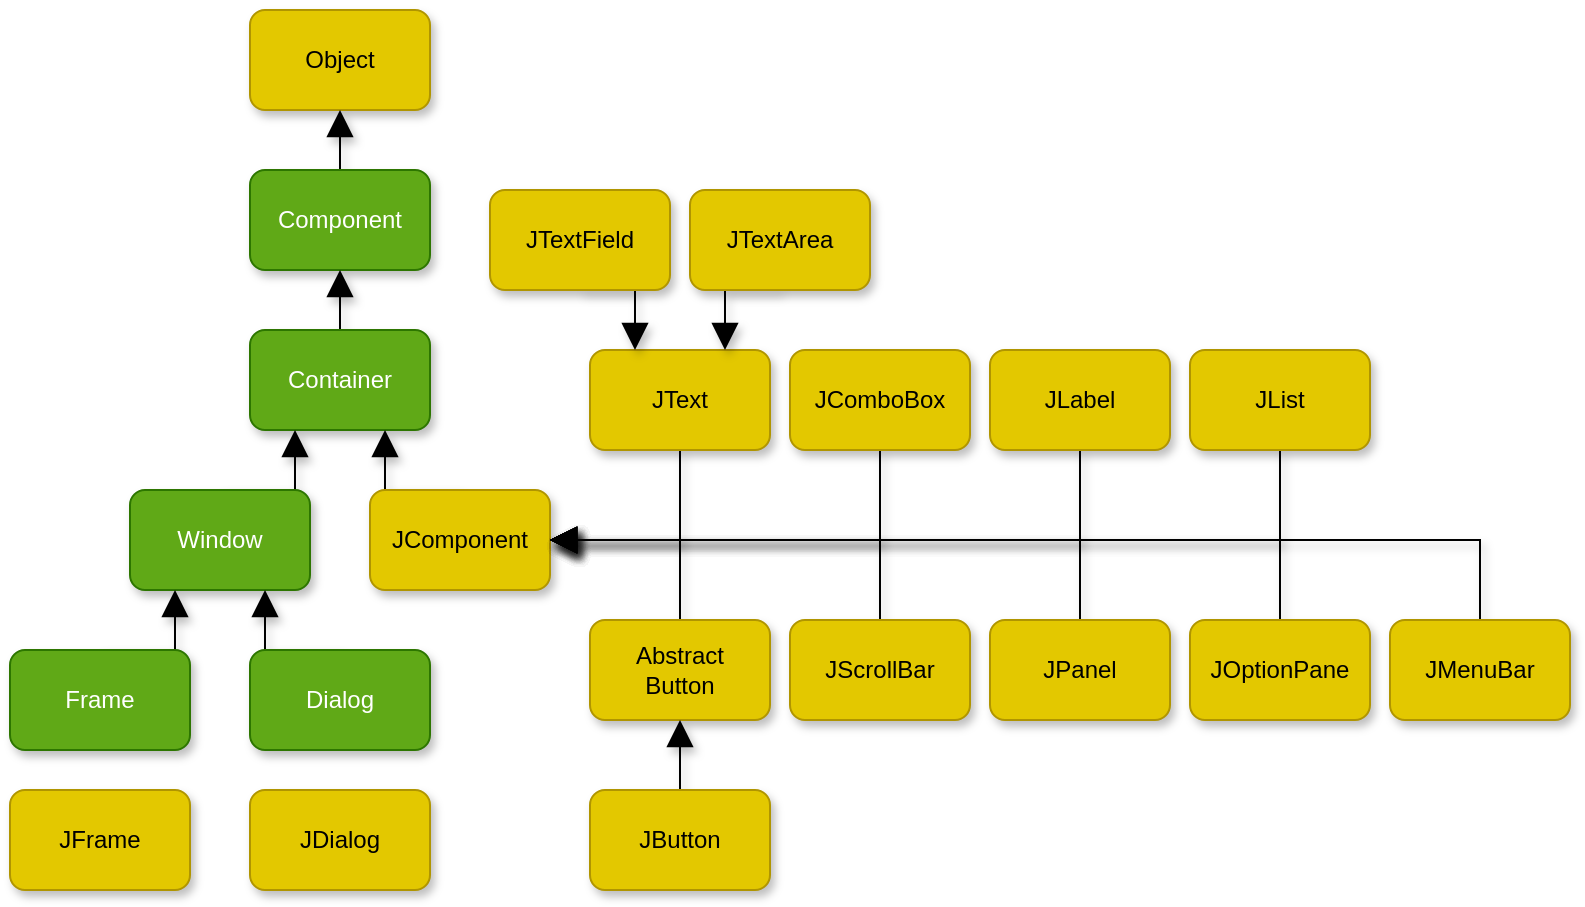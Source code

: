 <mxfile>
    <diagram id="Ya8YMaYbJMQ0FCPZlxUs" name="Page-1">
        <mxGraphModel dx="1702" dy="753" grid="1" gridSize="10" guides="1" tooltips="1" connect="1" arrows="1" fold="1" page="1" pageScale="1" pageWidth="850" pageHeight="1100" math="0" shadow="0">
            <root>
                <mxCell id="0"/>
                <mxCell id="1" parent="0"/>
                <mxCell id="2" value="Object" style="rounded=1;whiteSpace=wrap;html=1;fillColor=#e3c800;strokeColor=#B09500;fontColor=#000000;shadow=1;" vertex="1" parent="1">
                    <mxGeometry x="140" y="45" width="90" height="50" as="geometry"/>
                </mxCell>
                <mxCell id="23" style="edgeStyle=orthogonalEdgeStyle;rounded=0;orthogonalLoop=1;jettySize=auto;html=1;exitX=0.5;exitY=0;exitDx=0;exitDy=0;entryX=0.5;entryY=1;entryDx=0;entryDy=0;endArrow=block;endFill=1;endSize=11;shadow=1;" edge="1" parent="1" source="3" target="2">
                    <mxGeometry relative="1" as="geometry"/>
                </mxCell>
                <mxCell id="3" value="Component" style="rounded=1;whiteSpace=wrap;html=1;fillColor=#60a917;strokeColor=#2D7600;fontColor=#ffffff;shadow=1;" vertex="1" parent="1">
                    <mxGeometry x="140" y="125" width="90" height="50" as="geometry"/>
                </mxCell>
                <mxCell id="24" style="edgeStyle=orthogonalEdgeStyle;rounded=0;orthogonalLoop=1;jettySize=auto;html=1;exitX=0.5;exitY=0;exitDx=0;exitDy=0;entryX=0.5;entryY=1;entryDx=0;entryDy=0;endArrow=block;endFill=1;endSize=11;shadow=1;" edge="1" parent="1" source="4" target="3">
                    <mxGeometry relative="1" as="geometry"/>
                </mxCell>
                <mxCell id="4" value="Container" style="rounded=1;whiteSpace=wrap;html=1;fillColor=#60a917;strokeColor=#2D7600;fontColor=#ffffff;shadow=1;" vertex="1" parent="1">
                    <mxGeometry x="140" y="205" width="90" height="50" as="geometry"/>
                </mxCell>
                <mxCell id="25" style="edgeStyle=orthogonalEdgeStyle;rounded=0;orthogonalLoop=1;jettySize=auto;html=1;exitX=0.5;exitY=0;exitDx=0;exitDy=0;entryX=0.75;entryY=1;entryDx=0;entryDy=0;endArrow=block;endFill=1;endSize=11;shadow=1;" edge="1" parent="1" source="5" target="4">
                    <mxGeometry relative="1" as="geometry"/>
                </mxCell>
                <mxCell id="5" value="JComponent" style="rounded=1;whiteSpace=wrap;html=1;fillColor=#e3c800;strokeColor=#B09500;fontColor=#000000;shadow=1;" vertex="1" parent="1">
                    <mxGeometry x="200" y="285" width="90" height="50" as="geometry"/>
                </mxCell>
                <mxCell id="26" style="edgeStyle=orthogonalEdgeStyle;rounded=0;orthogonalLoop=1;jettySize=auto;html=1;exitX=0.5;exitY=0;exitDx=0;exitDy=0;entryX=0.25;entryY=1;entryDx=0;entryDy=0;endArrow=block;endFill=1;endSize=11;shadow=1;" edge="1" parent="1" source="6" target="4">
                    <mxGeometry relative="1" as="geometry"/>
                </mxCell>
                <mxCell id="6" value="Window" style="rounded=1;whiteSpace=wrap;html=1;fillColor=#60a917;strokeColor=#2D7600;fontColor=#ffffff;shadow=1;" vertex="1" parent="1">
                    <mxGeometry x="80" y="285" width="90" height="50" as="geometry"/>
                </mxCell>
                <mxCell id="27" style="edgeStyle=orthogonalEdgeStyle;rounded=0;orthogonalLoop=1;jettySize=auto;html=1;exitX=0.5;exitY=0;exitDx=0;exitDy=0;entryX=0.25;entryY=1;entryDx=0;entryDy=0;endArrow=block;endFill=1;endSize=11;shadow=1;" edge="1" parent="1" source="7" target="6">
                    <mxGeometry relative="1" as="geometry"/>
                </mxCell>
                <mxCell id="7" value="Frame" style="rounded=1;whiteSpace=wrap;html=1;fillColor=#60a917;strokeColor=#2D7600;fontColor=#ffffff;shadow=1;" vertex="1" parent="1">
                    <mxGeometry x="20" y="365" width="90" height="50" as="geometry"/>
                </mxCell>
                <mxCell id="28" style="edgeStyle=orthogonalEdgeStyle;rounded=0;orthogonalLoop=1;jettySize=auto;html=1;exitX=0.5;exitY=0;exitDx=0;exitDy=0;entryX=0.75;entryY=1;entryDx=0;entryDy=0;endArrow=block;endFill=1;endSize=11;shadow=1;" edge="1" parent="1" source="8" target="6">
                    <mxGeometry relative="1" as="geometry"/>
                </mxCell>
                <mxCell id="8" value="Dialog" style="rounded=1;whiteSpace=wrap;html=1;fillColor=#60a917;strokeColor=#2D7600;fontColor=#ffffff;shadow=1;" vertex="1" parent="1">
                    <mxGeometry x="140" y="365" width="90" height="50" as="geometry"/>
                </mxCell>
                <mxCell id="9" value="JFrame" style="rounded=1;whiteSpace=wrap;html=1;fillColor=#e3c800;strokeColor=#B09500;fontColor=#000000;shadow=1;" vertex="1" parent="1">
                    <mxGeometry x="20" y="435" width="90" height="50" as="geometry"/>
                </mxCell>
                <mxCell id="10" value="JDialog" style="rounded=1;whiteSpace=wrap;html=1;fillColor=#e3c800;strokeColor=#B09500;fontColor=#000000;shadow=1;" vertex="1" parent="1">
                    <mxGeometry x="140" y="435" width="90" height="50" as="geometry"/>
                </mxCell>
                <mxCell id="29" style="edgeStyle=orthogonalEdgeStyle;rounded=0;orthogonalLoop=1;jettySize=auto;html=1;exitX=0.5;exitY=1;exitDx=0;exitDy=0;entryX=1;entryY=0.5;entryDx=0;entryDy=0;endArrow=block;endFill=1;endSize=11;shadow=1;" edge="1" parent="1" source="11" target="5">
                    <mxGeometry relative="1" as="geometry"/>
                </mxCell>
                <mxCell id="11" value="JText" style="rounded=1;whiteSpace=wrap;html=1;fillColor=#e3c800;strokeColor=#B09500;fontColor=#000000;shadow=1;" vertex="1" parent="1">
                    <mxGeometry x="310" y="215" width="90" height="50" as="geometry"/>
                </mxCell>
                <mxCell id="30" style="edgeStyle=orthogonalEdgeStyle;rounded=0;orthogonalLoop=1;jettySize=auto;html=1;exitX=0.5;exitY=1;exitDx=0;exitDy=0;entryX=1;entryY=0.5;entryDx=0;entryDy=0;endArrow=block;endFill=1;endSize=11;shadow=1;" edge="1" parent="1" source="12" target="5">
                    <mxGeometry relative="1" as="geometry"/>
                </mxCell>
                <mxCell id="12" value="JComboBox" style="rounded=1;whiteSpace=wrap;html=1;fillColor=#e3c800;strokeColor=#B09500;fontColor=#000000;shadow=1;" vertex="1" parent="1">
                    <mxGeometry x="410" y="215" width="90" height="50" as="geometry"/>
                </mxCell>
                <mxCell id="31" style="edgeStyle=orthogonalEdgeStyle;rounded=0;orthogonalLoop=1;jettySize=auto;html=1;exitX=0.5;exitY=1;exitDx=0;exitDy=0;entryX=1;entryY=0.5;entryDx=0;entryDy=0;endArrow=block;endFill=1;endSize=11;shadow=1;" edge="1" parent="1" source="13" target="5">
                    <mxGeometry relative="1" as="geometry"/>
                </mxCell>
                <mxCell id="13" value="JLabel" style="rounded=1;whiteSpace=wrap;html=1;fillColor=#e3c800;strokeColor=#B09500;fontColor=#000000;shadow=1;" vertex="1" parent="1">
                    <mxGeometry x="510" y="215" width="90" height="50" as="geometry"/>
                </mxCell>
                <mxCell id="32" style="edgeStyle=orthogonalEdgeStyle;rounded=0;orthogonalLoop=1;jettySize=auto;html=1;exitX=0.5;exitY=1;exitDx=0;exitDy=0;endArrow=block;endFill=1;endSize=11;entryX=1;entryY=0.5;entryDx=0;entryDy=0;shadow=1;" edge="1" parent="1" source="14" target="5">
                    <mxGeometry relative="1" as="geometry">
                        <mxPoint x="320" y="345" as="targetPoint"/>
                    </mxGeometry>
                </mxCell>
                <mxCell id="14" value="JList" style="rounded=1;whiteSpace=wrap;html=1;fillColor=#e3c800;strokeColor=#B09500;fontColor=#000000;shadow=1;" vertex="1" parent="1">
                    <mxGeometry x="610" y="215" width="90" height="50" as="geometry"/>
                </mxCell>
                <mxCell id="33" style="edgeStyle=orthogonalEdgeStyle;rounded=0;orthogonalLoop=1;jettySize=auto;html=1;exitX=0.5;exitY=0;exitDx=0;exitDy=0;entryX=1;entryY=0.5;entryDx=0;entryDy=0;endArrow=block;endFill=1;endSize=11;shadow=1;" edge="1" parent="1" source="15" target="5">
                    <mxGeometry relative="1" as="geometry"/>
                </mxCell>
                <mxCell id="15" value="JMenuBar" style="rounded=1;whiteSpace=wrap;html=1;fillColor=#e3c800;strokeColor=#B09500;fontColor=#000000;shadow=1;" vertex="1" parent="1">
                    <mxGeometry x="710" y="350" width="90" height="50" as="geometry"/>
                </mxCell>
                <mxCell id="34" style="edgeStyle=orthogonalEdgeStyle;rounded=0;orthogonalLoop=1;jettySize=auto;html=1;exitX=0.5;exitY=0;exitDx=0;exitDy=0;entryX=1;entryY=0.5;entryDx=0;entryDy=0;endArrow=block;endFill=1;endSize=11;shadow=1;" edge="1" parent="1" source="16" target="5">
                    <mxGeometry relative="1" as="geometry"/>
                </mxCell>
                <mxCell id="16" value="JOptionPane" style="rounded=1;whiteSpace=wrap;html=1;fillColor=#e3c800;strokeColor=#B09500;fontColor=#000000;shadow=1;" vertex="1" parent="1">
                    <mxGeometry x="610" y="350" width="90" height="50" as="geometry"/>
                </mxCell>
                <mxCell id="35" style="edgeStyle=orthogonalEdgeStyle;rounded=0;orthogonalLoop=1;jettySize=auto;html=1;exitX=0.5;exitY=0;exitDx=0;exitDy=0;entryX=1;entryY=0.5;entryDx=0;entryDy=0;endArrow=block;endFill=1;endSize=11;shadow=1;" edge="1" parent="1" source="17" target="5">
                    <mxGeometry relative="1" as="geometry"/>
                </mxCell>
                <mxCell id="17" value="JPanel" style="rounded=1;whiteSpace=wrap;html=1;fillColor=#e3c800;strokeColor=#B09500;fontColor=#000000;shadow=1;" vertex="1" parent="1">
                    <mxGeometry x="510" y="350" width="90" height="50" as="geometry"/>
                </mxCell>
                <mxCell id="36" style="edgeStyle=orthogonalEdgeStyle;rounded=0;orthogonalLoop=1;jettySize=auto;html=1;exitX=0.5;exitY=0;exitDx=0;exitDy=0;endArrow=block;endFill=1;endSize=11;entryX=1;entryY=0.5;entryDx=0;entryDy=0;shadow=1;" edge="1" parent="1" source="18" target="5">
                    <mxGeometry relative="1" as="geometry">
                        <mxPoint x="310" y="345" as="targetPoint"/>
                    </mxGeometry>
                </mxCell>
                <mxCell id="18" value="JScrollBar" style="rounded=1;whiteSpace=wrap;html=1;fillColor=#e3c800;strokeColor=#B09500;fontColor=#000000;shadow=1;" vertex="1" parent="1">
                    <mxGeometry x="410" y="350" width="90" height="50" as="geometry"/>
                </mxCell>
                <mxCell id="37" style="edgeStyle=orthogonalEdgeStyle;rounded=0;orthogonalLoop=1;jettySize=auto;html=1;exitX=0.5;exitY=0;exitDx=0;exitDy=0;entryX=1;entryY=0.5;entryDx=0;entryDy=0;endArrow=block;endFill=1;endSize=11;shadow=1;" edge="1" parent="1" source="19" target="5">
                    <mxGeometry relative="1" as="geometry"/>
                </mxCell>
                <mxCell id="19" value="Abstract&lt;br&gt;Button" style="rounded=1;whiteSpace=wrap;html=1;fillColor=#e3c800;strokeColor=#B09500;fontColor=#000000;shadow=1;" vertex="1" parent="1">
                    <mxGeometry x="310" y="350" width="90" height="50" as="geometry"/>
                </mxCell>
                <mxCell id="41" style="edgeStyle=orthogonalEdgeStyle;rounded=0;orthogonalLoop=1;jettySize=auto;html=1;exitX=0.5;exitY=1;exitDx=0;exitDy=0;entryX=0.25;entryY=0;entryDx=0;entryDy=0;endArrow=block;endFill=1;endSize=11;shadow=1;" edge="1" parent="1" source="20" target="11">
                    <mxGeometry relative="1" as="geometry"/>
                </mxCell>
                <mxCell id="20" value="JTextField" style="rounded=1;whiteSpace=wrap;html=1;fillColor=#e3c800;strokeColor=#B09500;fontColor=#000000;shadow=1;" vertex="1" parent="1">
                    <mxGeometry x="260" y="135" width="90" height="50" as="geometry"/>
                </mxCell>
                <mxCell id="42" style="edgeStyle=orthogonalEdgeStyle;rounded=0;orthogonalLoop=1;jettySize=auto;html=1;exitX=0.5;exitY=1;exitDx=0;exitDy=0;entryX=0.75;entryY=0;entryDx=0;entryDy=0;endArrow=block;endFill=1;endSize=11;shadow=1;" edge="1" parent="1" source="21" target="11">
                    <mxGeometry relative="1" as="geometry"/>
                </mxCell>
                <mxCell id="21" value="JTextArea" style="rounded=1;whiteSpace=wrap;html=1;fillColor=#e3c800;strokeColor=#B09500;fontColor=#000000;shadow=1;" vertex="1" parent="1">
                    <mxGeometry x="360" y="135" width="90" height="50" as="geometry"/>
                </mxCell>
                <mxCell id="38" style="edgeStyle=orthogonalEdgeStyle;rounded=0;orthogonalLoop=1;jettySize=auto;html=1;exitX=0.5;exitY=0;exitDx=0;exitDy=0;entryX=0.5;entryY=1;entryDx=0;entryDy=0;endArrow=block;endFill=1;endSize=11;shadow=1;" edge="1" parent="1" source="22" target="19">
                    <mxGeometry relative="1" as="geometry"/>
                </mxCell>
                <mxCell id="22" value="JButton" style="rounded=1;whiteSpace=wrap;html=1;fillColor=#e3c800;strokeColor=#B09500;fontColor=#000000;shadow=1;" vertex="1" parent="1">
                    <mxGeometry x="310" y="435" width="90" height="50" as="geometry"/>
                </mxCell>
            </root>
        </mxGraphModel>
    </diagram>
</mxfile>